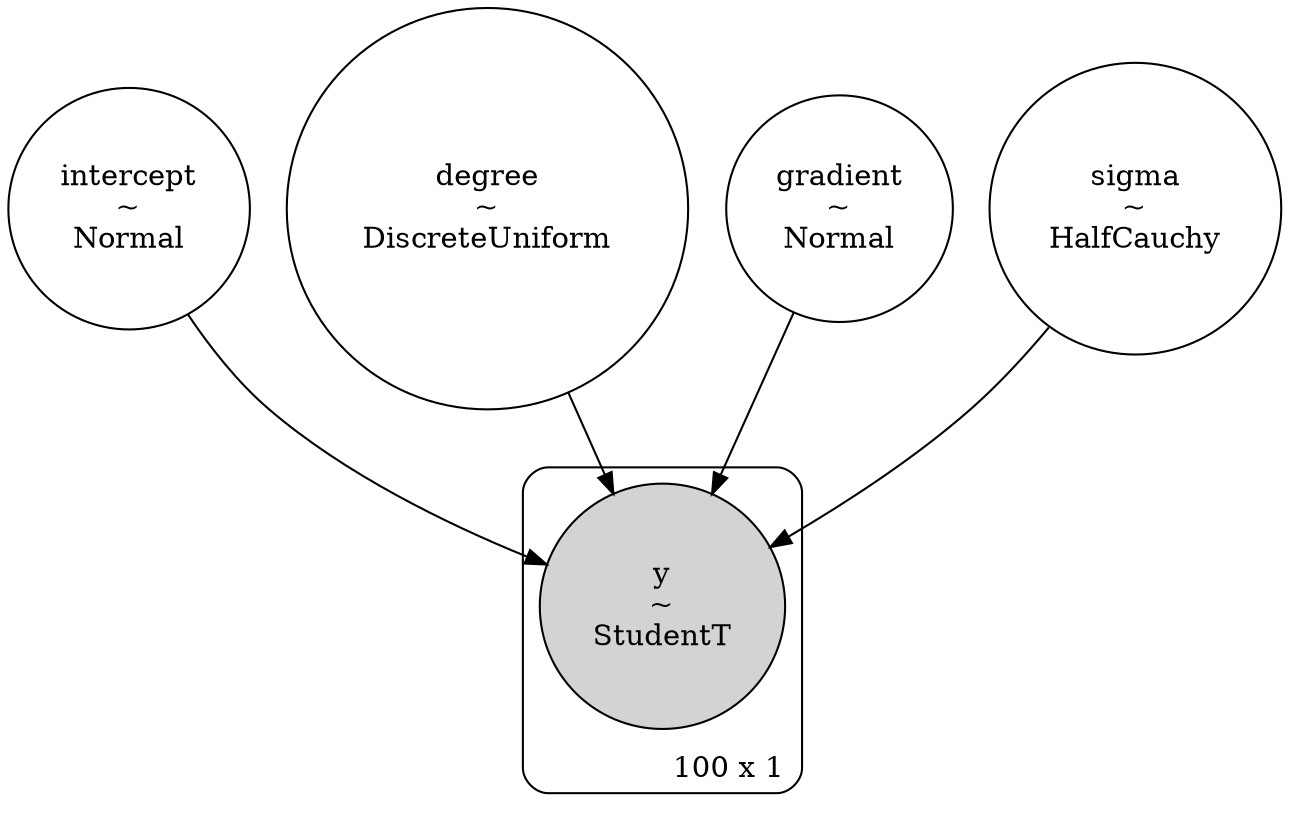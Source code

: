 digraph {
	node [shape=circle]
	intercept [label="intercept
~
Normal"]
	degree [label="degree
~
DiscreteUniform"]
	gradient [label="gradient
~
Normal"]
	sigma [label="sigma
~
HalfCauchy"]
	subgraph "cluster100 x 1" {
		y [label="y
~
StudentT" style=filled]
		label="100 x 1" labeljust=r labelloc=b style=rounded
	}
	intercept -> y
	degree -> y
	gradient -> y
	sigma -> y
}
